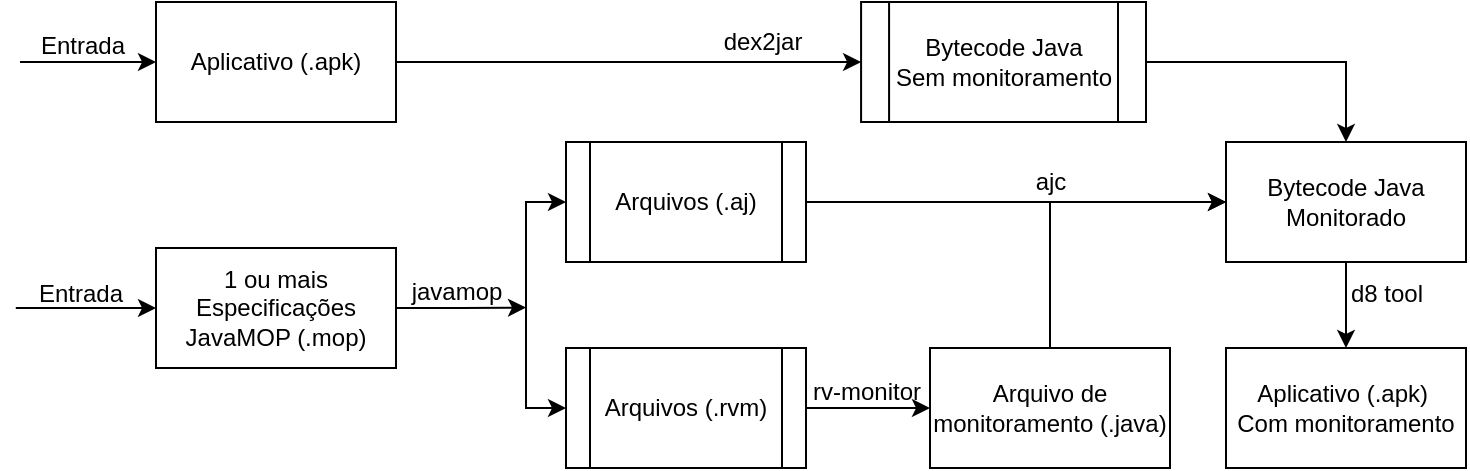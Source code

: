 <mxfile version="20.3.7" type="device"><diagram id="DUKwLr7_Wte6bL6Xj07M" name="Page-1"><mxGraphModel dx="1946" dy="445" grid="1" gridSize="10" guides="1" tooltips="1" connect="1" arrows="1" fold="1" page="1" pageScale="1" pageWidth="827" pageHeight="1169" math="0" shadow="0"><root><mxCell id="0"/><mxCell id="1" parent="0"/><mxCell id="Yvjubw14Ryf7LJoZlfaR-1" value="Aplicativo (.apk)" style="rounded=0;whiteSpace=wrap;html=1;" vertex="1" parent="1"><mxGeometry x="65.0" y="190" width="120" height="60" as="geometry"/></mxCell><mxCell id="Yvjubw14Ryf7LJoZlfaR-14" style="edgeStyle=orthogonalEdgeStyle;rounded=0;orthogonalLoop=1;jettySize=auto;html=1;exitX=1;exitY=0.5;exitDx=0;exitDy=0;" edge="1" parent="1" source="Yvjubw14Ryf7LJoZlfaR-2"><mxGeometry relative="1" as="geometry"><mxPoint x="250" y="342.778" as="targetPoint"/></mxGeometry></mxCell><mxCell id="Yvjubw14Ryf7LJoZlfaR-2" value="1 ou mais Especificações JavaMOP (.mop)" style="rounded=0;whiteSpace=wrap;html=1;" vertex="1" parent="1"><mxGeometry x="65" y="313" width="120" height="60" as="geometry"/></mxCell><mxCell id="Yvjubw14Ryf7LJoZlfaR-3" value="" style="endArrow=classic;html=1;rounded=0;exitX=-0.009;exitY=0.767;exitDx=0;exitDy=0;exitPerimeter=0;entryX=0;entryY=0.5;entryDx=0;entryDy=0;" edge="1" parent="1" source="Yvjubw14Ryf7LJoZlfaR-4" target="Yvjubw14Ryf7LJoZlfaR-1"><mxGeometry width="50" height="50" relative="1" as="geometry"><mxPoint x="-5.46" y="220" as="sourcePoint"/><mxPoint x="64.54" y="220" as="targetPoint"/></mxGeometry></mxCell><mxCell id="Yvjubw14Ryf7LJoZlfaR-4" value="Entrada" style="text;html=1;align=center;verticalAlign=middle;resizable=0;points=[];autosize=1;strokeColor=none;fillColor=none;" vertex="1" parent="1"><mxGeometry x="-2.46" y="197" width="60" height="30" as="geometry"/></mxCell><mxCell id="Yvjubw14Ryf7LJoZlfaR-23" style="edgeStyle=orthogonalEdgeStyle;rounded=0;orthogonalLoop=1;jettySize=auto;html=1;entryX=0.5;entryY=0;entryDx=0;entryDy=0;" edge="1" parent="1" source="Yvjubw14Ryf7LJoZlfaR-5" target="Yvjubw14Ryf7LJoZlfaR-20"><mxGeometry relative="1" as="geometry"/></mxCell><mxCell id="Yvjubw14Ryf7LJoZlfaR-5" value="Bytecode Java&lt;br&gt;Sem monitoramento" style="shape=process;whiteSpace=wrap;html=1;backgroundOutline=1;" vertex="1" parent="1"><mxGeometry x="417.54" y="190" width="142.46" height="60" as="geometry"/></mxCell><mxCell id="Yvjubw14Ryf7LJoZlfaR-6" value="" style="endArrow=classic;html=1;rounded=0;exitX=1;exitY=0.5;exitDx=0;exitDy=0;entryX=0;entryY=0.5;entryDx=0;entryDy=0;" edge="1" parent="1" source="Yvjubw14Ryf7LJoZlfaR-1" target="Yvjubw14Ryf7LJoZlfaR-5"><mxGeometry width="50" height="50" relative="1" as="geometry"><mxPoint x="347.54" y="250" as="sourcePoint"/><mxPoint x="397.54" y="200" as="targetPoint"/></mxGeometry></mxCell><mxCell id="Yvjubw14Ryf7LJoZlfaR-7" value="dex2jar" style="text;html=1;align=center;verticalAlign=middle;resizable=0;points=[];autosize=1;strokeColor=none;fillColor=none;" vertex="1" parent="1"><mxGeometry x="337.54" y="195" width="60" height="30" as="geometry"/></mxCell><mxCell id="Yvjubw14Ryf7LJoZlfaR-8" value="" style="endArrow=classic;html=1;rounded=0;entryX=0;entryY=0.5;entryDx=0;entryDy=0;exitX=-0.035;exitY=0.733;exitDx=0;exitDy=0;exitPerimeter=0;" edge="1" parent="1" source="Yvjubw14Ryf7LJoZlfaR-9" target="Yvjubw14Ryf7LJoZlfaR-2"><mxGeometry width="50" height="50" relative="1" as="geometry"><mxPoint x="-30" y="343" as="sourcePoint"/><mxPoint x="30" y="362.71" as="targetPoint"/></mxGeometry></mxCell><mxCell id="Yvjubw14Ryf7LJoZlfaR-9" value="Entrada" style="text;html=1;align=center;verticalAlign=middle;resizable=0;points=[];autosize=1;strokeColor=none;fillColor=none;" vertex="1" parent="1"><mxGeometry x="-3" y="321" width="60" height="30" as="geometry"/></mxCell><mxCell id="Yvjubw14Ryf7LJoZlfaR-22" style="edgeStyle=orthogonalEdgeStyle;rounded=0;orthogonalLoop=1;jettySize=auto;html=1;exitX=1;exitY=0.5;exitDx=0;exitDy=0;entryX=0;entryY=0.5;entryDx=0;entryDy=0;" edge="1" parent="1" source="Yvjubw14Ryf7LJoZlfaR-10" target="Yvjubw14Ryf7LJoZlfaR-20"><mxGeometry relative="1" as="geometry"><mxPoint x="590" y="290" as="targetPoint"/></mxGeometry></mxCell><mxCell id="Yvjubw14Ryf7LJoZlfaR-10" value="Arquivos (.aj)" style="shape=process;whiteSpace=wrap;html=1;backgroundOutline=1;" vertex="1" parent="1"><mxGeometry x="270" y="260" width="120" height="60" as="geometry"/></mxCell><mxCell id="Yvjubw14Ryf7LJoZlfaR-12" value="javamop" style="text;html=1;align=center;verticalAlign=middle;resizable=0;points=[];autosize=1;strokeColor=none;fillColor=none;" vertex="1" parent="1"><mxGeometry x="180" y="320" width="70" height="30" as="geometry"/></mxCell><mxCell id="Yvjubw14Ryf7LJoZlfaR-17" style="edgeStyle=orthogonalEdgeStyle;rounded=0;orthogonalLoop=1;jettySize=auto;html=1;entryX=0;entryY=0.5;entryDx=0;entryDy=0;" edge="1" parent="1" source="Yvjubw14Ryf7LJoZlfaR-13" target="Yvjubw14Ryf7LJoZlfaR-18"><mxGeometry relative="1" as="geometry"><mxPoint x="480" y="393" as="targetPoint"/></mxGeometry></mxCell><mxCell id="Yvjubw14Ryf7LJoZlfaR-13" value="Arquivos (.rvm)" style="shape=process;whiteSpace=wrap;html=1;backgroundOutline=1;" vertex="1" parent="1"><mxGeometry x="270" y="363" width="120" height="60" as="geometry"/></mxCell><mxCell id="Yvjubw14Ryf7LJoZlfaR-15" value="" style="endArrow=classic;html=1;rounded=0;entryX=0;entryY=0.5;entryDx=0;entryDy=0;" edge="1" parent="1" target="Yvjubw14Ryf7LJoZlfaR-10"><mxGeometry width="50" height="50" relative="1" as="geometry"><mxPoint x="250" y="343" as="sourcePoint"/><mxPoint x="292.54" y="293" as="targetPoint"/><Array as="points"><mxPoint x="250" y="290"/></Array></mxGeometry></mxCell><mxCell id="Yvjubw14Ryf7LJoZlfaR-16" value="" style="endArrow=classic;html=1;rounded=0;entryX=0;entryY=0.5;entryDx=0;entryDy=0;" edge="1" parent="1" target="Yvjubw14Ryf7LJoZlfaR-13"><mxGeometry width="50" height="50" relative="1" as="geometry"><mxPoint x="250" y="343" as="sourcePoint"/><mxPoint x="300" y="333" as="targetPoint"/><Array as="points"><mxPoint x="250" y="393"/></Array></mxGeometry></mxCell><mxCell id="Yvjubw14Ryf7LJoZlfaR-21" style="edgeStyle=orthogonalEdgeStyle;rounded=0;orthogonalLoop=1;jettySize=auto;html=1;entryX=0;entryY=0.5;entryDx=0;entryDy=0;exitX=0.5;exitY=0;exitDx=0;exitDy=0;" edge="1" parent="1" source="Yvjubw14Ryf7LJoZlfaR-18" target="Yvjubw14Ryf7LJoZlfaR-20"><mxGeometry relative="1" as="geometry"><mxPoint x="550" y="300" as="targetPoint"/></mxGeometry></mxCell><mxCell id="Yvjubw14Ryf7LJoZlfaR-18" value="Arquivo de monitoramento (.java)" style="rounded=0;whiteSpace=wrap;html=1;" vertex="1" parent="1"><mxGeometry x="452" y="363" width="120" height="60" as="geometry"/></mxCell><mxCell id="Yvjubw14Ryf7LJoZlfaR-19" value="rv-monitor" style="text;html=1;align=center;verticalAlign=middle;resizable=0;points=[];autosize=1;strokeColor=none;fillColor=none;" vertex="1" parent="1"><mxGeometry x="380" y="370" width="80" height="30" as="geometry"/></mxCell><mxCell id="Yvjubw14Ryf7LJoZlfaR-25" style="edgeStyle=orthogonalEdgeStyle;rounded=0;orthogonalLoop=1;jettySize=auto;html=1;exitX=0.5;exitY=1;exitDx=0;exitDy=0;entryX=0.5;entryY=0;entryDx=0;entryDy=0;" edge="1" parent="1" source="Yvjubw14Ryf7LJoZlfaR-20" target="Yvjubw14Ryf7LJoZlfaR-24"><mxGeometry relative="1" as="geometry"/></mxCell><mxCell id="Yvjubw14Ryf7LJoZlfaR-20" value="Bytecode Java&lt;br&gt;Monitorado" style="rounded=0;whiteSpace=wrap;html=1;" vertex="1" parent="1"><mxGeometry x="600" y="260" width="120" height="60" as="geometry"/></mxCell><mxCell id="Yvjubw14Ryf7LJoZlfaR-24" value="Aplicativo (.apk)&amp;nbsp;&lt;br&gt;Com monitoramento" style="rounded=0;whiteSpace=wrap;html=1;" vertex="1" parent="1"><mxGeometry x="600" y="363" width="120" height="60" as="geometry"/></mxCell><mxCell id="Yvjubw14Ryf7LJoZlfaR-26" value="d8 tool" style="text;html=1;align=center;verticalAlign=middle;resizable=0;points=[];autosize=1;strokeColor=none;fillColor=none;" vertex="1" parent="1"><mxGeometry x="650" y="321" width="60" height="30" as="geometry"/></mxCell><mxCell id="Yvjubw14Ryf7LJoZlfaR-27" value="ajc" style="text;html=1;align=center;verticalAlign=middle;resizable=0;points=[];autosize=1;strokeColor=none;fillColor=none;" vertex="1" parent="1"><mxGeometry x="492" y="265" width="40" height="30" as="geometry"/></mxCell></root></mxGraphModel></diagram></mxfile>